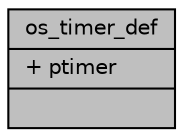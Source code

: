 digraph "os_timer_def"
{
  edge [fontname="Helvetica",fontsize="10",labelfontname="Helvetica",labelfontsize="10"];
  node [fontname="Helvetica",fontsize="10",shape=record];
  Node1 [label="{os_timer_def\n|+ ptimer\l|}",height=0.2,width=0.4,color="black", fillcolor="grey75", style="filled", fontcolor="black"];
}
